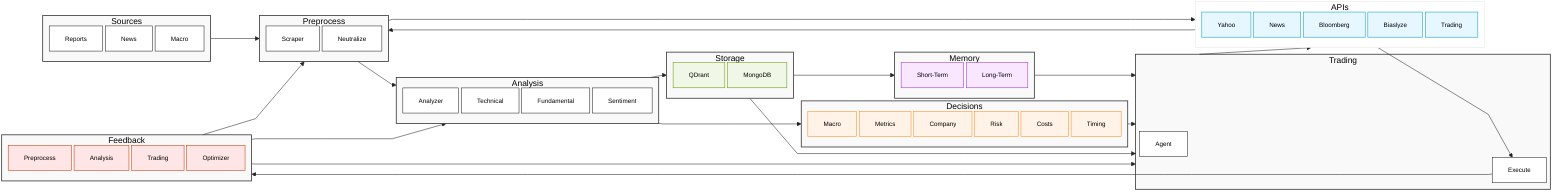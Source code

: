 %%{init: {
  'theme': 'base', 
  'themeVariables': {
    'primaryColor': '#f9f9f9',
    'primaryBorderColor': '#333',
    'primaryTextColor': '#000',
    'lineColor': '#222',
    'secondaryColor': '#e6e6e6',
    'tertiaryColor': '#fff'
  },
  'flowchart': {
    'diagramPadding': 3,
    'nodeSpacing': 5,
    'rankSpacing': 15,
    'curve': 'linear',
    'useMaxWidth': true
  }
}}%%

flowchart LR
    %% Define styles
    classDef subgraphStyle fill:#f9f9f9,stroke:#333,stroke-width:1.5px
    classDef nodeStyle fill:white,stroke:#222,stroke-width:1px,color:black,font-size:12px
    classDef apiStyle fill:#e6f7ff,stroke:#0099cc,stroke-width:1px,color:black,font-size:12px
    classDef dbStyle fill:#f0f7e6,stroke:#669900,stroke-width:1px,color:black,font-size:12px
    classDef decisionStyle fill:#fff2e6,stroke:#ff8c1a,stroke-width:1px,color:black,font-size:12px
    classDef memoryStyle fill:#f9e6ff,stroke:#9933cc,stroke-width:1px,color:black,font-size:12px
    classDef feedbackStyle fill:#ffe6e6,stroke:#cc3300,stroke-width:1px,color:black,font-size:12px

    %% Data Sources
    subgraph DS["Sources"]
        FR["Reports"]
        NW["News"]
        ME["Macro"]
    end

    %% External APIs
    subgraph API["APIs"]
        YF["Yahoo"]
        NAPI["News"]
        BAPI["Bloomberg"]
        BIAS["Biaslyze"]
        TAPI["Trading"]
    end

    %% Preprocessing Agents
    subgraph PRE["Preprocess"]
        SA["Scraper"]
        NA["Neutralize"]
    end

    %% Market Analysis Components - Flattened structure
    subgraph MA["Analysis"]
        AA["Analyzer"]
        TA1["Technical"]
        FA["Fundamental"]
        MS["Sentiment"]
    end

    %% Decision Factors - Even more compact
    subgraph DF["Decisions"]
        MACRO["Macro"]
        METRICS["Metrics"]
        COMPANY["Company"]
        RISK["Risk"]
        COSTS["Costs"]
        TIMING["Timing"]
    end

    %% Memory Framework - Simplified
    subgraph MF["Memory"]
        STM["Short-Term"]
        LTM["Long-Term"]
    end

    %% Databases & Storage - Simplified
    subgraph DB["Storage"]
        QD["QDrant"]
        MDB["MongoDB"]
    end

    %% Trading Components - Simplified
    subgraph TC["Trading"]
        TA["Agent"]
        EXEC["Execute"]
    end

    %% Feedback & Optimization - Simplified
    subgraph FB["Feedback"]
        FP["Preprocess"]
        FM["Analysis"]
        FT["Trading"]
        PAO["Optimizer"]
    end

    %% Essential Flow Connections (simplified)
    DS --> PRE
    PRE --> API
    API --> PRE
    PRE --> MA
    MA --> DB
    MA --> DF
    DB --> MF
    MF --> TC
    DF --> TC
    DB --> TC
    TC --> API
    API --> EXEC
    EXEC --> FB
    FB --> PRE
    FB --> MA
    FB --> TC
    
    %% Apply styles
    class DS,PRE,MA,DB,TC,FB,DF,MF subgraphStyle
    class FR,NW,ME,SA,NA,AA,TA1,FA,MS,TA,EXEC nodeStyle
    class YF,NAPI,BAPI,BIAS,TAPI apiStyle
    class QD,MDB dbStyle
    class MACRO,METRICS,COMPANY,RISK,COSTS,TIMING decisionStyle
    class STM,LTM memoryStyle
    class FP,FM,FT,PAO feedbackStyle